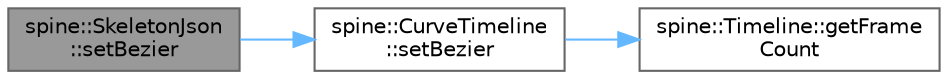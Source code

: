 digraph "spine::SkeletonJson::setBezier"
{
 // LATEX_PDF_SIZE
  bgcolor="transparent";
  edge [fontname=Helvetica,fontsize=10,labelfontname=Helvetica,labelfontsize=10];
  node [fontname=Helvetica,fontsize=10,shape=box,height=0.2,width=0.4];
  rankdir="LR";
  Node1 [id="Node000001",label="spine::SkeletonJson\l::setBezier",height=0.2,width=0.4,color="gray40", fillcolor="grey60", style="filled", fontcolor="black",tooltip=" "];
  Node1 -> Node2 [id="edge3_Node000001_Node000002",color="steelblue1",style="solid",tooltip=" "];
  Node2 [id="Node000002",label="spine::CurveTimeline\l::setBezier",height=0.2,width=0.4,color="grey40", fillcolor="white", style="filled",URL="$classspine_1_1_curve_timeline.html#a001dba6726195007cd20a02c8a5f6013",tooltip=" "];
  Node2 -> Node3 [id="edge4_Node000002_Node000003",color="steelblue1",style="solid",tooltip=" "];
  Node3 [id="Node000003",label="spine::Timeline::getFrame\lCount",height=0.2,width=0.4,color="grey40", fillcolor="white", style="filled",URL="$classspine_1_1_timeline.html#a3bfe29beaa7eb4ad121c6fec6666a24e",tooltip=" "];
}
